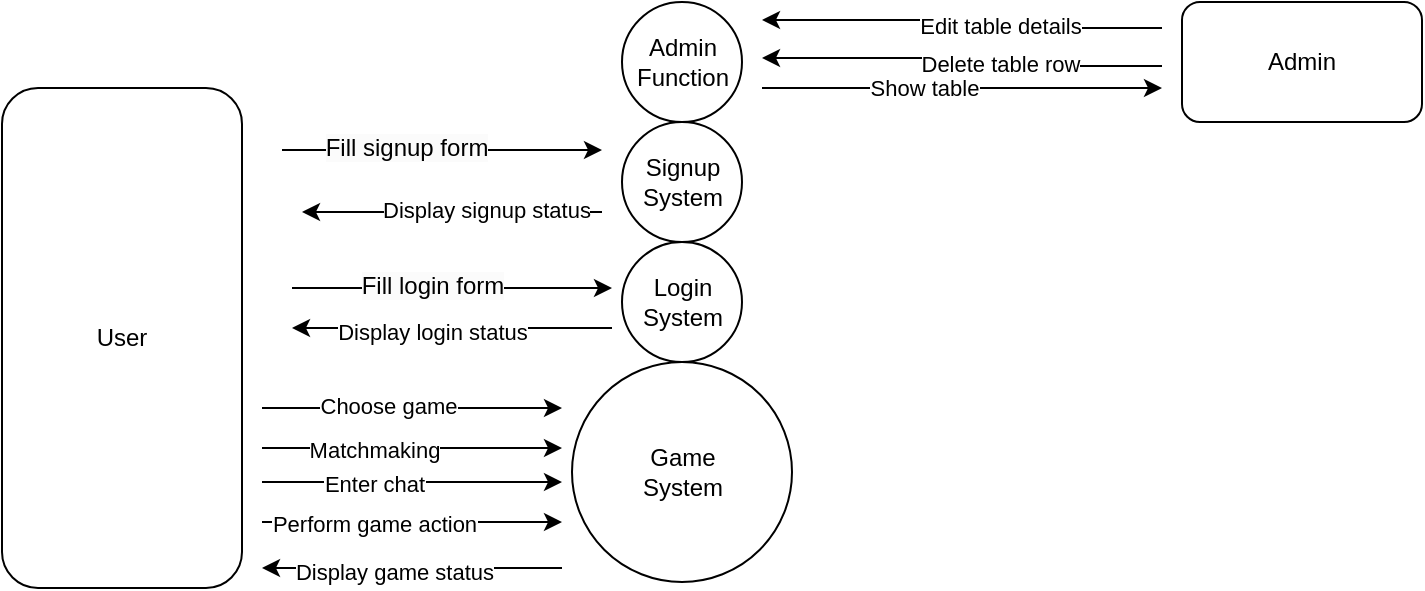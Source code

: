 <mxfile version="20.8.0" type="device"><diagram id="p4IxKVOsfMV1ycfdG-tS" name="Page-1"><mxGraphModel dx="600" dy="332" grid="1" gridSize="10" guides="1" tooltips="1" connect="1" arrows="1" fold="1" page="1" pageScale="1" pageWidth="850" pageHeight="1100" math="0" shadow="0"><root><mxCell id="0"/><mxCell id="1" parent="0"/><mxCell id="7RqCDvnHf3wet1ZNtfkQ-16" style="edgeStyle=orthogonalEdgeStyle;rounded=0;orthogonalLoop=1;jettySize=auto;html=1;" edge="1" parent="1"><mxGeometry relative="1" as="geometry"><mxPoint x="260" y="471" as="sourcePoint"/><mxPoint x="420" y="471" as="targetPoint"/></mxGeometry></mxCell><mxCell id="7RqCDvnHf3wet1ZNtfkQ-20" value="&lt;span style=&quot;font-size: 12px; background-color: rgb(251, 251, 251);&quot;&gt;Fill signup form&lt;/span&gt;" style="edgeLabel;html=1;align=center;verticalAlign=middle;resizable=0;points=[];" vertex="1" connectable="0" parent="7RqCDvnHf3wet1ZNtfkQ-16"><mxGeometry x="-0.227" y="1" relative="1" as="geometry"><mxPoint as="offset"/></mxGeometry></mxCell><mxCell id="7RqCDvnHf3wet1ZNtfkQ-22" style="edgeStyle=orthogonalEdgeStyle;rounded=0;orthogonalLoop=1;jettySize=auto;html=1;" edge="1" parent="1"><mxGeometry relative="1" as="geometry"><mxPoint x="265" y="540" as="sourcePoint"/><mxPoint x="425" y="540" as="targetPoint"/></mxGeometry></mxCell><mxCell id="7RqCDvnHf3wet1ZNtfkQ-23" value="&lt;span style=&quot;font-size: 12px; background-color: rgb(251, 251, 251);&quot;&gt;Fill login form&lt;/span&gt;" style="edgeLabel;html=1;align=center;verticalAlign=middle;resizable=0;points=[];" vertex="1" connectable="0" parent="7RqCDvnHf3wet1ZNtfkQ-22"><mxGeometry x="-0.128" y="1" relative="1" as="geometry"><mxPoint as="offset"/></mxGeometry></mxCell><mxCell id="7RqCDvnHf3wet1ZNtfkQ-26" style="edgeStyle=orthogonalEdgeStyle;rounded=0;orthogonalLoop=1;jettySize=auto;html=1;" edge="1" parent="1"><mxGeometry relative="1" as="geometry"><mxPoint x="250" y="600" as="sourcePoint"/><mxPoint x="400" y="600.03" as="targetPoint"/></mxGeometry></mxCell><mxCell id="7RqCDvnHf3wet1ZNtfkQ-27" value="Choose game" style="edgeLabel;html=1;align=center;verticalAlign=middle;resizable=0;points=[];" vertex="1" connectable="0" parent="7RqCDvnHf3wet1ZNtfkQ-26"><mxGeometry x="-0.16" y="1" relative="1" as="geometry"><mxPoint as="offset"/></mxGeometry></mxCell><mxCell id="7RqCDvnHf3wet1ZNtfkQ-28" style="edgeStyle=orthogonalEdgeStyle;rounded=0;orthogonalLoop=1;jettySize=auto;html=1;" edge="1" parent="1"><mxGeometry relative="1" as="geometry"><mxPoint x="250" y="619.97" as="sourcePoint"/><mxPoint x="400" y="620" as="targetPoint"/><Array as="points"><mxPoint x="380" y="620"/><mxPoint x="380" y="620"/></Array></mxGeometry></mxCell><mxCell id="7RqCDvnHf3wet1ZNtfkQ-29" value="Matchmaking" style="edgeLabel;html=1;align=center;verticalAlign=middle;resizable=0;points=[];" vertex="1" connectable="0" parent="7RqCDvnHf3wet1ZNtfkQ-28"><mxGeometry x="-0.26" y="-1" relative="1" as="geometry"><mxPoint as="offset"/></mxGeometry></mxCell><mxCell id="7RqCDvnHf3wet1ZNtfkQ-2" value="User" style="rounded=1;whiteSpace=wrap;html=1;" vertex="1" parent="1"><mxGeometry x="120" y="440" width="120" height="250" as="geometry"/></mxCell><mxCell id="7RqCDvnHf3wet1ZNtfkQ-24" style="edgeStyle=orthogonalEdgeStyle;rounded=0;orthogonalLoop=1;jettySize=auto;html=1;" edge="1" parent="1"><mxGeometry relative="1" as="geometry"><mxPoint x="425" y="560" as="sourcePoint"/><mxPoint x="265" y="560" as="targetPoint"/></mxGeometry></mxCell><mxCell id="7RqCDvnHf3wet1ZNtfkQ-25" value="Display login status" style="edgeLabel;html=1;align=center;verticalAlign=middle;resizable=0;points=[];" vertex="1" connectable="0" parent="7RqCDvnHf3wet1ZNtfkQ-24"><mxGeometry x="0.126" y="2" relative="1" as="geometry"><mxPoint as="offset"/></mxGeometry></mxCell><mxCell id="7RqCDvnHf3wet1ZNtfkQ-5" value="Login&lt;br&gt;System" style="shape=ellipse;html=1;dashed=0;whitespace=wrap;aspect=fixed;perimeter=ellipsePerimeter;" vertex="1" parent="1"><mxGeometry x="430" y="517" width="60" height="60" as="geometry"/></mxCell><mxCell id="7RqCDvnHf3wet1ZNtfkQ-37" style="edgeStyle=orthogonalEdgeStyle;rounded=0;orthogonalLoop=1;jettySize=auto;html=1;" edge="1" parent="1"><mxGeometry relative="1" as="geometry"><mxPoint x="700" y="410" as="sourcePoint"/><mxPoint x="500" y="406" as="targetPoint"/><Array as="points"><mxPoint x="600" y="410"/><mxPoint x="600" y="406"/></Array></mxGeometry></mxCell><mxCell id="7RqCDvnHf3wet1ZNtfkQ-38" value="Edit table details" style="edgeLabel;html=1;align=center;verticalAlign=middle;resizable=0;points=[];" vertex="1" connectable="0" parent="7RqCDvnHf3wet1ZNtfkQ-37"><mxGeometry x="-0.206" y="-1" relative="1" as="geometry"><mxPoint as="offset"/></mxGeometry></mxCell><mxCell id="7RqCDvnHf3wet1ZNtfkQ-12" value="Admin" style="rounded=1;whiteSpace=wrap;html=1;" vertex="1" parent="1"><mxGeometry x="710" y="397" width="120" height="60" as="geometry"/></mxCell><mxCell id="7RqCDvnHf3wet1ZNtfkQ-18" style="edgeStyle=orthogonalEdgeStyle;rounded=0;orthogonalLoop=1;jettySize=auto;html=1;" edge="1" parent="1"><mxGeometry relative="1" as="geometry"><mxPoint x="420" y="502" as="sourcePoint"/><mxPoint x="270" y="502" as="targetPoint"/></mxGeometry></mxCell><mxCell id="7RqCDvnHf3wet1ZNtfkQ-19" value="Display signup status" style="edgeLabel;html=1;align=center;verticalAlign=middle;resizable=0;points=[];" vertex="1" connectable="0" parent="7RqCDvnHf3wet1ZNtfkQ-18"><mxGeometry x="-0.229" y="-1" relative="1" as="geometry"><mxPoint as="offset"/></mxGeometry></mxCell><mxCell id="7RqCDvnHf3wet1ZNtfkQ-13" value="Signup&lt;br&gt;System" style="shape=ellipse;html=1;dashed=0;whitespace=wrap;aspect=fixed;perimeter=ellipsePerimeter;" vertex="1" parent="1"><mxGeometry x="430" y="457" width="60" height="60" as="geometry"/></mxCell><mxCell id="7RqCDvnHf3wet1ZNtfkQ-14" value="Game&lt;br&gt;System" style="shape=ellipse;html=1;dashed=0;whitespace=wrap;aspect=fixed;perimeter=ellipsePerimeter;" vertex="1" parent="1"><mxGeometry x="405" y="577" width="110" height="110" as="geometry"/></mxCell><mxCell id="7RqCDvnHf3wet1ZNtfkQ-32" style="edgeStyle=orthogonalEdgeStyle;rounded=0;orthogonalLoop=1;jettySize=auto;html=1;" edge="1" parent="1"><mxGeometry relative="1" as="geometry"><mxPoint x="250" y="636.97" as="sourcePoint"/><mxPoint x="400" y="637" as="targetPoint"/><Array as="points"><mxPoint x="380" y="637"/><mxPoint x="380" y="637"/></Array></mxGeometry></mxCell><mxCell id="7RqCDvnHf3wet1ZNtfkQ-33" value="Enter chat" style="edgeLabel;html=1;align=center;verticalAlign=middle;resizable=0;points=[];" vertex="1" connectable="0" parent="7RqCDvnHf3wet1ZNtfkQ-32"><mxGeometry x="-0.26" y="-1" relative="1" as="geometry"><mxPoint as="offset"/></mxGeometry></mxCell><mxCell id="7RqCDvnHf3wet1ZNtfkQ-34" style="edgeStyle=orthogonalEdgeStyle;rounded=0;orthogonalLoop=1;jettySize=auto;html=1;" edge="1" parent="1"><mxGeometry relative="1" as="geometry"><mxPoint x="250" y="657" as="sourcePoint"/><mxPoint x="400" y="657" as="targetPoint"/><Array as="points"><mxPoint x="390" y="657"/><mxPoint x="390" y="657"/></Array></mxGeometry></mxCell><mxCell id="7RqCDvnHf3wet1ZNtfkQ-35" value="Perform game action" style="edgeLabel;html=1;align=center;verticalAlign=middle;resizable=0;points=[];" vertex="1" connectable="0" parent="7RqCDvnHf3wet1ZNtfkQ-34"><mxGeometry x="-0.26" y="-1" relative="1" as="geometry"><mxPoint as="offset"/></mxGeometry></mxCell><mxCell id="7RqCDvnHf3wet1ZNtfkQ-41" style="edgeStyle=orthogonalEdgeStyle;rounded=0;orthogonalLoop=1;jettySize=auto;html=1;" edge="1" parent="1"><mxGeometry relative="1" as="geometry"><mxPoint x="500" y="440" as="sourcePoint"/><mxPoint x="700" y="440" as="targetPoint"/></mxGeometry></mxCell><mxCell id="7RqCDvnHf3wet1ZNtfkQ-42" value="Show table" style="edgeLabel;html=1;align=center;verticalAlign=middle;resizable=0;points=[];" vertex="1" connectable="0" parent="7RqCDvnHf3wet1ZNtfkQ-41"><mxGeometry x="-0.196" relative="1" as="geometry"><mxPoint as="offset"/></mxGeometry></mxCell><mxCell id="7RqCDvnHf3wet1ZNtfkQ-36" value="Admin&lt;br&gt;Function" style="shape=ellipse;html=1;dashed=0;whitespace=wrap;aspect=fixed;perimeter=ellipsePerimeter;" vertex="1" parent="1"><mxGeometry x="430" y="397" width="60" height="60" as="geometry"/></mxCell><mxCell id="7RqCDvnHf3wet1ZNtfkQ-39" style="edgeStyle=orthogonalEdgeStyle;rounded=0;orthogonalLoop=1;jettySize=auto;html=1;" edge="1" parent="1"><mxGeometry relative="1" as="geometry"><mxPoint x="700" y="428.99" as="sourcePoint"/><mxPoint x="500" y="424.99" as="targetPoint"/><Array as="points"><mxPoint x="600" y="428.99"/><mxPoint x="600" y="424.99"/></Array></mxGeometry></mxCell><mxCell id="7RqCDvnHf3wet1ZNtfkQ-40" value="Delete table row" style="edgeLabel;html=1;align=center;verticalAlign=middle;resizable=0;points=[];" vertex="1" connectable="0" parent="7RqCDvnHf3wet1ZNtfkQ-39"><mxGeometry x="-0.206" y="-1" relative="1" as="geometry"><mxPoint as="offset"/></mxGeometry></mxCell><mxCell id="7RqCDvnHf3wet1ZNtfkQ-43" style="edgeStyle=orthogonalEdgeStyle;rounded=0;orthogonalLoop=1;jettySize=auto;html=1;" edge="1" parent="1"><mxGeometry relative="1" as="geometry"><mxPoint x="400" y="680" as="sourcePoint"/><mxPoint x="250" y="680" as="targetPoint"/></mxGeometry></mxCell><mxCell id="7RqCDvnHf3wet1ZNtfkQ-44" value="Display game status" style="edgeLabel;html=1;align=center;verticalAlign=middle;resizable=0;points=[];" vertex="1" connectable="0" parent="7RqCDvnHf3wet1ZNtfkQ-43"><mxGeometry x="0.126" y="2" relative="1" as="geometry"><mxPoint as="offset"/></mxGeometry></mxCell></root></mxGraphModel></diagram></mxfile>